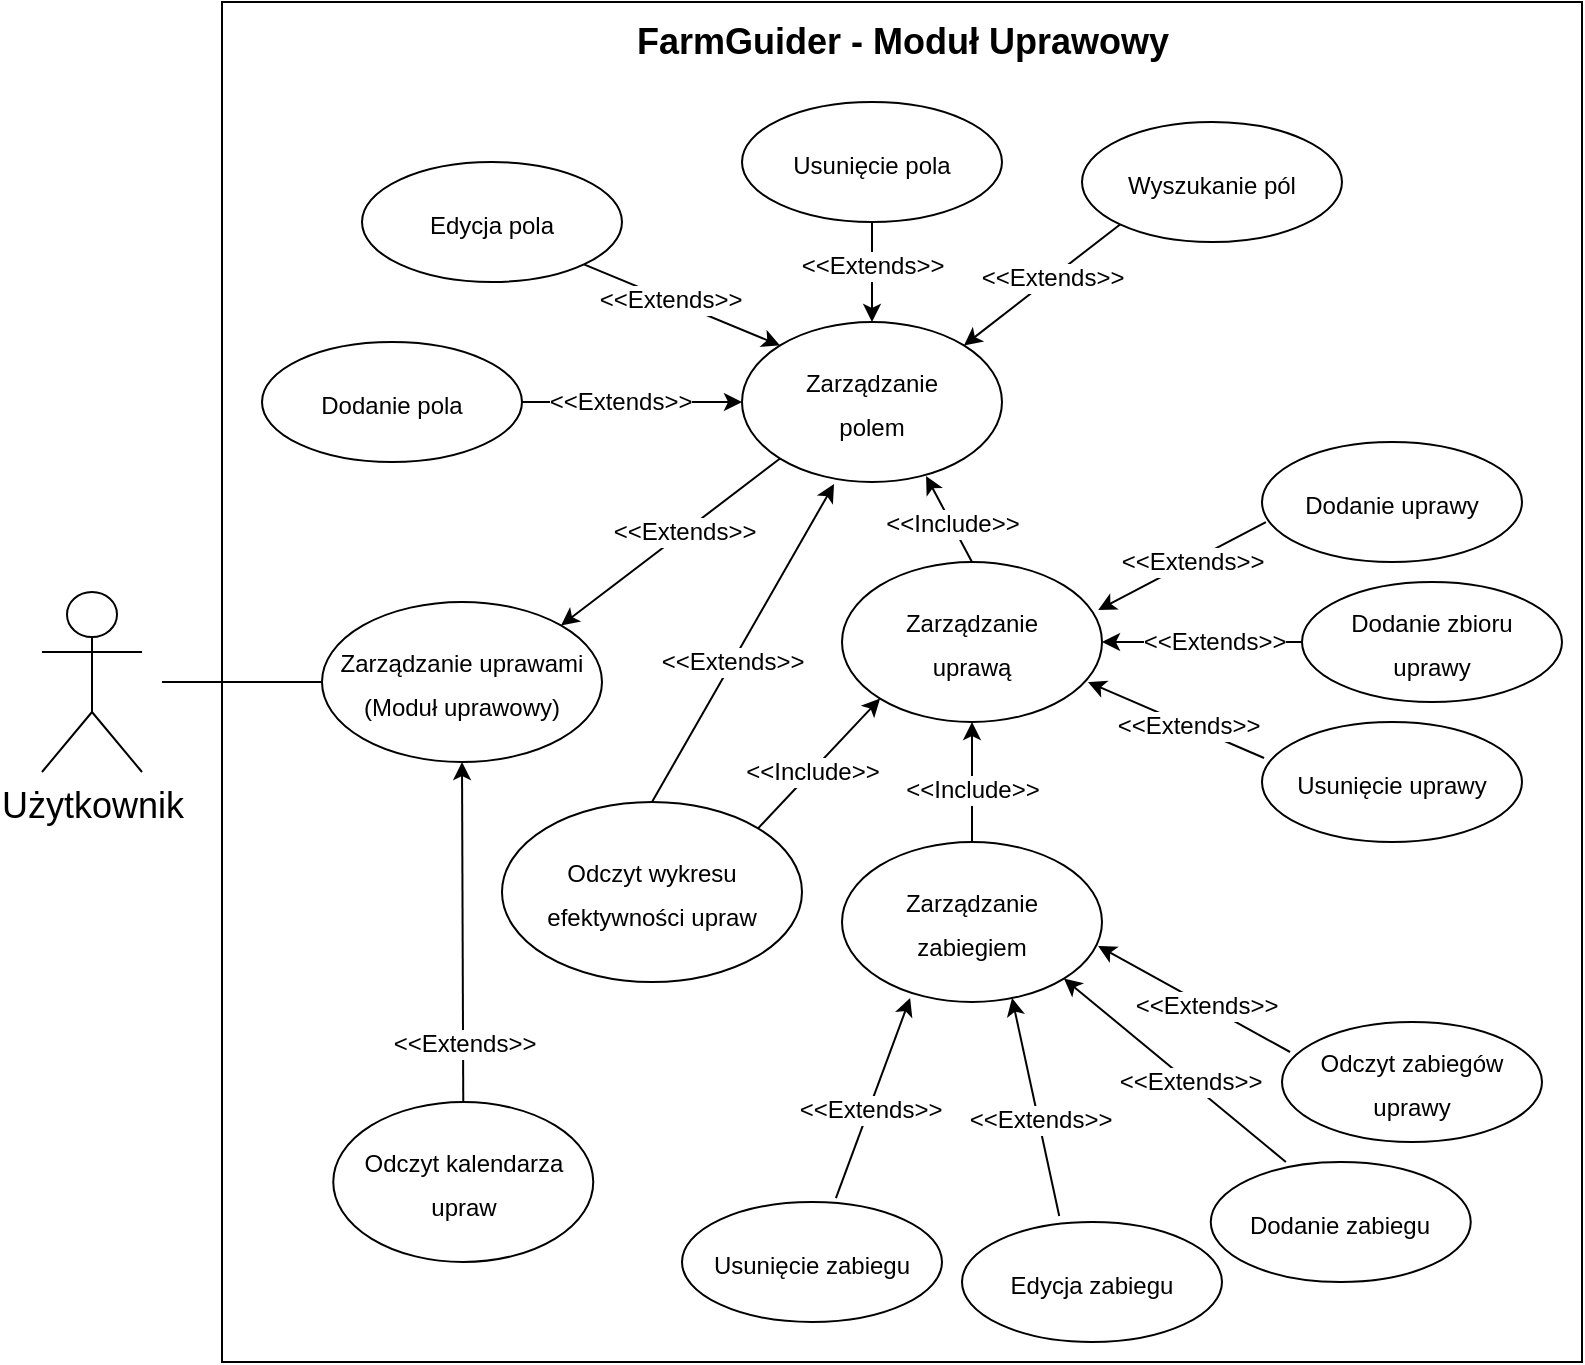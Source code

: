 <mxfile version="22.1.18" type="device">
  <diagram id="BC79CML7Z33H3tk79keH" name="Strona-1">
    <mxGraphModel dx="1434" dy="698" grid="1" gridSize="10" guides="1" tooltips="1" connect="1" arrows="1" fold="1" page="1" pageScale="1" pageWidth="827" pageHeight="1169" math="0" shadow="0">
      <root>
        <mxCell id="0" />
        <mxCell id="1" parent="0" />
        <mxCell id="yx_y9nf9KPECeYAKMQg5-1" value="" style="whiteSpace=wrap;html=1;aspect=fixed;" parent="1" vertex="1">
          <mxGeometry x="110" y="60" width="680" height="680" as="geometry" />
        </mxCell>
        <mxCell id="yx_y9nf9KPECeYAKMQg5-2" value="&lt;div style=&quot;font-size: 18px;&quot; align=&quot;center&quot;&gt;&lt;font style=&quot;font-size: 18px;&quot;&gt;&lt;b&gt;FarmGuider &lt;font style=&quot;font-size: 18px;&quot;&gt;- Moduł Uprawowy&lt;br&gt;&lt;/font&gt;&lt;/b&gt;&lt;/font&gt;&lt;/div&gt;" style="text;html=1;strokeColor=none;fillColor=none;spacing=5;spacingTop=-20;whiteSpace=wrap;overflow=hidden;rounded=0;align=center;" parent="1" vertex="1">
          <mxGeometry x="295.63" y="80" width="308.75" height="30" as="geometry" />
        </mxCell>
        <mxCell id="yx_y9nf9KPECeYAKMQg5-13" value="&lt;font style=&quot;font-size: 12px;&quot;&gt;Zarządzanie uprawami&lt;br&gt;&lt;/font&gt;&lt;font style=&quot;font-size: 12px;&quot;&gt;(Moduł uprawowy)&lt;/font&gt;" style="ellipse;whiteSpace=wrap;html=1;fontSize=18;" parent="1" vertex="1">
          <mxGeometry x="160" y="360" width="140" height="80" as="geometry" />
        </mxCell>
        <mxCell id="VzAytHsf84ptwid28OPW-6" value="Użytkownik" style="shape=umlActor;verticalLabelPosition=bottom;verticalAlign=top;html=1;outlineConnect=0;fontSize=18;" parent="1" vertex="1">
          <mxGeometry x="20" y="355" width="50" height="90" as="geometry" />
        </mxCell>
        <mxCell id="VzAytHsf84ptwid28OPW-16" style="edgeStyle=orthogonalEdgeStyle;rounded=0;orthogonalLoop=1;jettySize=auto;html=1;entryX=0;entryY=0.5;entryDx=0;entryDy=0;fontSize=12;endArrow=none;endFill=0;" parent="1" target="yx_y9nf9KPECeYAKMQg5-13" edge="1">
          <mxGeometry relative="1" as="geometry">
            <mxPoint x="80" y="400" as="sourcePoint" />
            <Array as="points">
              <mxPoint x="80" y="400" />
            </Array>
            <mxPoint x="610" y="270" as="targetPoint" />
          </mxGeometry>
        </mxCell>
        <mxCell id="VzAytHsf84ptwid28OPW-18" value="&lt;font style=&quot;font-size: 12px;&quot;&gt;Zarządzanie &lt;br&gt;polem&lt;br&gt;&lt;/font&gt;" style="ellipse;whiteSpace=wrap;html=1;fontSize=18;" parent="1" vertex="1">
          <mxGeometry x="370" y="220" width="130" height="80" as="geometry" />
        </mxCell>
        <mxCell id="VzAytHsf84ptwid28OPW-29" value="&lt;div&gt;&lt;font style=&quot;font-size: 12px;&quot;&gt;Dodanie pola&lt;/font&gt;&lt;/div&gt;" style="ellipse;whiteSpace=wrap;html=1;fontSize=18;" parent="1" vertex="1">
          <mxGeometry x="130" y="230" width="130" height="60" as="geometry" />
        </mxCell>
        <mxCell id="VzAytHsf84ptwid28OPW-38" value="" style="endArrow=classic;html=1;rounded=0;entryX=1;entryY=0;entryDx=0;entryDy=0;exitX=0;exitY=1;exitDx=0;exitDy=0;" parent="1" source="VzAytHsf84ptwid28OPW-18" target="yx_y9nf9KPECeYAKMQg5-13" edge="1">
          <mxGeometry width="50" height="50" relative="1" as="geometry">
            <mxPoint x="370" y="210" as="sourcePoint" />
            <mxPoint x="235" y="370" as="targetPoint" />
          </mxGeometry>
        </mxCell>
        <mxCell id="VzAytHsf84ptwid28OPW-39" value="&lt;font style=&quot;font-size: 12px;&quot;&gt;&amp;lt;&amp;lt;Extends&amp;gt;&amp;gt;&lt;/font&gt;" style="edgeLabel;html=1;align=center;verticalAlign=middle;resizable=0;points=[];rotation=0;" parent="VzAytHsf84ptwid28OPW-38" vertex="1" connectable="0">
          <mxGeometry x="-0.122" relative="1" as="geometry">
            <mxPoint as="offset" />
          </mxGeometry>
        </mxCell>
        <mxCell id="VzAytHsf84ptwid28OPW-84" value="&lt;font style=&quot;font-size: 12px;&quot;&gt;Zarządzanie &lt;br&gt;uprawą&lt;br&gt;&lt;/font&gt;" style="ellipse;whiteSpace=wrap;html=1;fontSize=18;" parent="1" vertex="1">
          <mxGeometry x="420" y="340" width="130" height="80" as="geometry" />
        </mxCell>
        <mxCell id="VzAytHsf84ptwid28OPW-85" value="&lt;font style=&quot;font-size: 12px;&quot;&gt;Zarządzanie &lt;br&gt;zabiegiem&lt;br&gt;&lt;/font&gt;" style="ellipse;whiteSpace=wrap;html=1;fontSize=18;" parent="1" vertex="1">
          <mxGeometry x="420" y="480" width="130" height="80" as="geometry" />
        </mxCell>
        <mxCell id="VzAytHsf84ptwid28OPW-87" value="&lt;font style=&quot;font-size: 12px;&quot;&gt;Odczyt kalendarza&lt;br&gt;upraw&lt;br&gt;&lt;/font&gt;" style="ellipse;whiteSpace=wrap;html=1;fontSize=18;" parent="1" vertex="1">
          <mxGeometry x="165.63" y="610" width="130" height="80" as="geometry" />
        </mxCell>
        <mxCell id="VzAytHsf84ptwid28OPW-88" value="" style="endArrow=classic;html=1;rounded=0;entryX=0.708;entryY=0.963;entryDx=0;entryDy=0;exitX=0.5;exitY=0;exitDx=0;exitDy=0;entryPerimeter=0;" parent="1" source="VzAytHsf84ptwid28OPW-84" target="VzAytHsf84ptwid28OPW-18" edge="1">
          <mxGeometry width="50" height="50" relative="1" as="geometry">
            <mxPoint x="269" y="289" as="sourcePoint" />
            <mxPoint x="242" y="371" as="targetPoint" />
          </mxGeometry>
        </mxCell>
        <mxCell id="VzAytHsf84ptwid28OPW-89" value="&lt;font style=&quot;font-size: 12px;&quot;&gt;&amp;lt;&amp;lt;Include&amp;gt;&amp;gt;&lt;/font&gt;" style="edgeLabel;html=1;align=center;verticalAlign=middle;resizable=0;points=[];rotation=0;" parent="VzAytHsf84ptwid28OPW-88" vertex="1" connectable="0">
          <mxGeometry x="-0.122" relative="1" as="geometry">
            <mxPoint as="offset" />
          </mxGeometry>
        </mxCell>
        <mxCell id="VzAytHsf84ptwid28OPW-90" value="" style="endArrow=classic;html=1;rounded=0;entryX=0.5;entryY=1;entryDx=0;entryDy=0;exitX=0.5;exitY=0;exitDx=0;exitDy=0;" parent="1" source="VzAytHsf84ptwid28OPW-85" target="VzAytHsf84ptwid28OPW-84" edge="1">
          <mxGeometry width="50" height="50" relative="1" as="geometry">
            <mxPoint x="380" y="340" as="sourcePoint" />
            <mxPoint x="281" y="382" as="targetPoint" />
          </mxGeometry>
        </mxCell>
        <mxCell id="VzAytHsf84ptwid28OPW-91" value="&lt;font style=&quot;font-size: 12px;&quot;&gt;&amp;lt;&amp;lt;Include&amp;gt;&amp;gt;&lt;/font&gt;" style="edgeLabel;html=1;align=center;verticalAlign=middle;resizable=0;points=[];rotation=0;" parent="VzAytHsf84ptwid28OPW-90" vertex="1" connectable="0">
          <mxGeometry x="-0.122" relative="1" as="geometry">
            <mxPoint as="offset" />
          </mxGeometry>
        </mxCell>
        <mxCell id="VzAytHsf84ptwid28OPW-92" value="" style="endArrow=classic;html=1;rounded=0;entryX=0.5;entryY=1;entryDx=0;entryDy=0;exitX=0.5;exitY=0;exitDx=0;exitDy=0;" parent="1" source="VzAytHsf84ptwid28OPW-87" target="yx_y9nf9KPECeYAKMQg5-13" edge="1">
          <mxGeometry width="50" height="50" relative="1" as="geometry">
            <mxPoint x="399" y="472" as="sourcePoint" />
            <mxPoint x="299" y="422" as="targetPoint" />
          </mxGeometry>
        </mxCell>
        <mxCell id="VzAytHsf84ptwid28OPW-93" value="&lt;font style=&quot;font-size: 12px;&quot;&gt;&amp;lt;&amp;lt;Extends&amp;gt;&amp;gt;&lt;/font&gt;" style="edgeLabel;html=1;align=center;verticalAlign=middle;resizable=0;points=[];rotation=0;" parent="VzAytHsf84ptwid28OPW-92" vertex="1" connectable="0">
          <mxGeometry x="-0.122" relative="1" as="geometry">
            <mxPoint y="45" as="offset" />
          </mxGeometry>
        </mxCell>
        <mxCell id="VzAytHsf84ptwid28OPW-94" value="&lt;div&gt;&lt;font style=&quot;font-size: 12px;&quot;&gt;Edycja pola&lt;/font&gt;&lt;/div&gt;" style="ellipse;whiteSpace=wrap;html=1;fontSize=18;" parent="1" vertex="1">
          <mxGeometry x="180" y="140" width="130" height="60" as="geometry" />
        </mxCell>
        <mxCell id="VzAytHsf84ptwid28OPW-95" value="&lt;div&gt;&lt;font style=&quot;font-size: 12px;&quot;&gt;Usunięcie pola&lt;/font&gt;&lt;/div&gt;" style="ellipse;whiteSpace=wrap;html=1;fontSize=18;" parent="1" vertex="1">
          <mxGeometry x="370" y="110" width="130" height="60" as="geometry" />
        </mxCell>
        <mxCell id="VzAytHsf84ptwid28OPW-96" value="&lt;div&gt;&lt;font style=&quot;font-size: 12px;&quot;&gt;Wyszukanie pól&lt;/font&gt;&lt;/div&gt;" style="ellipse;whiteSpace=wrap;html=1;fontSize=18;" parent="1" vertex="1">
          <mxGeometry x="540" y="120" width="130" height="60" as="geometry" />
        </mxCell>
        <mxCell id="VzAytHsf84ptwid28OPW-97" value="&lt;div&gt;&lt;font style=&quot;font-size: 12px;&quot;&gt;Odczyt wykresu efektywności upraw&lt;br&gt;&lt;/font&gt;&lt;/div&gt;" style="ellipse;whiteSpace=wrap;html=1;fontSize=18;" parent="1" vertex="1">
          <mxGeometry x="250" y="460" width="150" height="90" as="geometry" />
        </mxCell>
        <mxCell id="VzAytHsf84ptwid28OPW-98" value="&lt;div&gt;&lt;font style=&quot;font-size: 12px;&quot;&gt;Dodanie uprawy&lt;br&gt;&lt;/font&gt;&lt;/div&gt;" style="ellipse;whiteSpace=wrap;html=1;fontSize=18;" parent="1" vertex="1">
          <mxGeometry x="630" y="280" width="130" height="60" as="geometry" />
        </mxCell>
        <mxCell id="VzAytHsf84ptwid28OPW-99" value="&lt;div&gt;&lt;font style=&quot;font-size: 12px;&quot;&gt;Dodanie zbioru&lt;br&gt;uprawy&lt;br&gt;&lt;/font&gt;&lt;/div&gt;" style="ellipse;whiteSpace=wrap;html=1;fontSize=18;" parent="1" vertex="1">
          <mxGeometry x="650" y="350" width="130" height="60" as="geometry" />
        </mxCell>
        <mxCell id="VzAytHsf84ptwid28OPW-100" value="&lt;div&gt;&lt;font style=&quot;font-size: 12px;&quot;&gt;Usunięcie uprawy&lt;br&gt;&lt;/font&gt;&lt;/div&gt;" style="ellipse;whiteSpace=wrap;html=1;fontSize=18;" parent="1" vertex="1">
          <mxGeometry x="630" y="420" width="130" height="60" as="geometry" />
        </mxCell>
        <mxCell id="VzAytHsf84ptwid28OPW-101" value="&lt;div&gt;&lt;font style=&quot;font-size: 12px;&quot;&gt;Odczyt zabiegów uprawy&lt;br&gt;&lt;/font&gt;&lt;/div&gt;" style="ellipse;whiteSpace=wrap;html=1;fontSize=18;" parent="1" vertex="1">
          <mxGeometry x="640" y="570" width="130" height="60" as="geometry" />
        </mxCell>
        <mxCell id="VzAytHsf84ptwid28OPW-102" value="&lt;div&gt;&lt;font style=&quot;font-size: 12px;&quot;&gt;Dodanie zabiegu&lt;br&gt;&lt;/font&gt;&lt;/div&gt;" style="ellipse;whiteSpace=wrap;html=1;fontSize=18;" parent="1" vertex="1">
          <mxGeometry x="604.38" y="640" width="130" height="60" as="geometry" />
        </mxCell>
        <mxCell id="VzAytHsf84ptwid28OPW-103" value="&lt;div&gt;&lt;font style=&quot;font-size: 12px;&quot;&gt;Edycja zabiegu&lt;br&gt;&lt;/font&gt;&lt;/div&gt;" style="ellipse;whiteSpace=wrap;html=1;fontSize=18;" parent="1" vertex="1">
          <mxGeometry x="480" y="670" width="130" height="60" as="geometry" />
        </mxCell>
        <mxCell id="VzAytHsf84ptwid28OPW-104" value="&lt;div&gt;&lt;font style=&quot;font-size: 12px;&quot;&gt;Usunięcie zabiegu &lt;/font&gt;&lt;/div&gt;" style="ellipse;whiteSpace=wrap;html=1;fontSize=18;" parent="1" vertex="1">
          <mxGeometry x="340" y="660" width="130" height="60" as="geometry" />
        </mxCell>
        <mxCell id="VzAytHsf84ptwid28OPW-105" value="" style="endArrow=classic;html=1;rounded=0;entryX=0;entryY=0.5;entryDx=0;entryDy=0;" parent="1" target="VzAytHsf84ptwid28OPW-18" edge="1">
          <mxGeometry width="50" height="50" relative="1" as="geometry">
            <mxPoint x="260" y="260" as="sourcePoint" />
            <mxPoint x="242" y="371" as="targetPoint" />
          </mxGeometry>
        </mxCell>
        <mxCell id="VzAytHsf84ptwid28OPW-106" value="&lt;font style=&quot;font-size: 12px;&quot;&gt;&amp;lt;&amp;lt;Extends&amp;gt;&amp;gt;&lt;/font&gt;" style="edgeLabel;html=1;align=center;verticalAlign=middle;resizable=0;points=[];rotation=0;" parent="VzAytHsf84ptwid28OPW-105" vertex="1" connectable="0">
          <mxGeometry x="-0.122" relative="1" as="geometry">
            <mxPoint as="offset" />
          </mxGeometry>
        </mxCell>
        <mxCell id="VzAytHsf84ptwid28OPW-107" value="" style="endArrow=classic;html=1;rounded=0;entryX=0;entryY=0;entryDx=0;entryDy=0;exitX=1;exitY=1;exitDx=0;exitDy=0;" parent="1" source="VzAytHsf84ptwid28OPW-94" target="VzAytHsf84ptwid28OPW-18" edge="1">
          <mxGeometry width="50" height="50" relative="1" as="geometry">
            <mxPoint x="270" y="270" as="sourcePoint" />
            <mxPoint x="380" y="270" as="targetPoint" />
          </mxGeometry>
        </mxCell>
        <mxCell id="VzAytHsf84ptwid28OPW-108" value="&lt;font style=&quot;font-size: 12px;&quot;&gt;&amp;lt;&amp;lt;Extends&amp;gt;&amp;gt;&lt;/font&gt;" style="edgeLabel;html=1;align=center;verticalAlign=middle;resizable=0;points=[];rotation=0;" parent="VzAytHsf84ptwid28OPW-107" vertex="1" connectable="0">
          <mxGeometry x="-0.122" relative="1" as="geometry">
            <mxPoint as="offset" />
          </mxGeometry>
        </mxCell>
        <mxCell id="VzAytHsf84ptwid28OPW-109" value="" style="endArrow=classic;html=1;rounded=0;entryX=0.5;entryY=0;entryDx=0;entryDy=0;exitX=0.5;exitY=1;exitDx=0;exitDy=0;" parent="1" source="VzAytHsf84ptwid28OPW-95" target="VzAytHsf84ptwid28OPW-18" edge="1">
          <mxGeometry width="50" height="50" relative="1" as="geometry">
            <mxPoint x="301" y="201" as="sourcePoint" />
            <mxPoint x="399" y="242" as="targetPoint" />
          </mxGeometry>
        </mxCell>
        <mxCell id="VzAytHsf84ptwid28OPW-110" value="&lt;font style=&quot;font-size: 12px;&quot;&gt;&amp;lt;&amp;lt;Extends&amp;gt;&amp;gt;&lt;/font&gt;" style="edgeLabel;html=1;align=center;verticalAlign=middle;resizable=0;points=[];rotation=0;" parent="VzAytHsf84ptwid28OPW-109" vertex="1" connectable="0">
          <mxGeometry x="-0.122" relative="1" as="geometry">
            <mxPoint as="offset" />
          </mxGeometry>
        </mxCell>
        <mxCell id="VzAytHsf84ptwid28OPW-111" value="" style="endArrow=classic;html=1;rounded=0;entryX=1;entryY=0;entryDx=0;entryDy=0;exitX=0;exitY=1;exitDx=0;exitDy=0;" parent="1" source="VzAytHsf84ptwid28OPW-96" target="VzAytHsf84ptwid28OPW-18" edge="1">
          <mxGeometry width="50" height="50" relative="1" as="geometry">
            <mxPoint x="445" y="180" as="sourcePoint" />
            <mxPoint x="445" y="230" as="targetPoint" />
          </mxGeometry>
        </mxCell>
        <mxCell id="VzAytHsf84ptwid28OPW-112" value="&lt;font style=&quot;font-size: 12px;&quot;&gt;&amp;lt;&amp;lt;Extends&amp;gt;&amp;gt;&lt;/font&gt;" style="edgeLabel;html=1;align=center;verticalAlign=middle;resizable=0;points=[];rotation=0;" parent="VzAytHsf84ptwid28OPW-111" vertex="1" connectable="0">
          <mxGeometry x="-0.122" relative="1" as="geometry">
            <mxPoint as="offset" />
          </mxGeometry>
        </mxCell>
        <mxCell id="VzAytHsf84ptwid28OPW-113" value="" style="endArrow=classic;html=1;rounded=0;entryX=0.354;entryY=1.013;entryDx=0;entryDy=0;exitX=0.5;exitY=0;exitDx=0;exitDy=0;entryPerimeter=0;" parent="1" source="VzAytHsf84ptwid28OPW-97" target="VzAytHsf84ptwid28OPW-18" edge="1">
          <mxGeometry width="50" height="50" relative="1" as="geometry">
            <mxPoint x="569" y="181" as="sourcePoint" />
            <mxPoint x="491" y="242" as="targetPoint" />
          </mxGeometry>
        </mxCell>
        <mxCell id="VzAytHsf84ptwid28OPW-114" value="&lt;font style=&quot;font-size: 12px;&quot;&gt;&amp;lt;&amp;lt;Extends&amp;gt;&amp;gt;&lt;/font&gt;" style="edgeLabel;html=1;align=center;verticalAlign=middle;resizable=0;points=[];rotation=0;" parent="VzAytHsf84ptwid28OPW-113" vertex="1" connectable="0">
          <mxGeometry x="-0.122" relative="1" as="geometry">
            <mxPoint as="offset" />
          </mxGeometry>
        </mxCell>
        <mxCell id="VzAytHsf84ptwid28OPW-115" value="" style="endArrow=classic;html=1;rounded=0;entryX=0.985;entryY=0.3;entryDx=0;entryDy=0;exitX=0.015;exitY=0.667;exitDx=0;exitDy=0;entryPerimeter=0;exitPerimeter=0;" parent="1" source="VzAytHsf84ptwid28OPW-98" target="VzAytHsf84ptwid28OPW-84" edge="1">
          <mxGeometry width="50" height="50" relative="1" as="geometry">
            <mxPoint x="440" y="410" as="sourcePoint" />
            <mxPoint x="300" y="410" as="targetPoint" />
          </mxGeometry>
        </mxCell>
        <mxCell id="VzAytHsf84ptwid28OPW-116" value="&lt;font style=&quot;font-size: 12px;&quot;&gt;&amp;lt;&amp;lt;Extends&amp;gt;&amp;gt;&lt;/font&gt;" style="edgeLabel;html=1;align=center;verticalAlign=middle;resizable=0;points=[];rotation=0;" parent="VzAytHsf84ptwid28OPW-115" vertex="1" connectable="0">
          <mxGeometry x="-0.122" relative="1" as="geometry">
            <mxPoint as="offset" />
          </mxGeometry>
        </mxCell>
        <mxCell id="VzAytHsf84ptwid28OPW-117" value="" style="endArrow=classic;html=1;rounded=0;entryX=1;entryY=0.5;entryDx=0;entryDy=0;exitX=0;exitY=0.5;exitDx=0;exitDy=0;" parent="1" source="VzAytHsf84ptwid28OPW-99" target="VzAytHsf84ptwid28OPW-84" edge="1">
          <mxGeometry width="50" height="50" relative="1" as="geometry">
            <mxPoint x="652" y="360" as="sourcePoint" />
            <mxPoint x="568" y="394" as="targetPoint" />
          </mxGeometry>
        </mxCell>
        <mxCell id="VzAytHsf84ptwid28OPW-118" value="&lt;font style=&quot;font-size: 12px;&quot;&gt;&amp;lt;&amp;lt;Extends&amp;gt;&amp;gt;&lt;/font&gt;" style="edgeLabel;html=1;align=center;verticalAlign=middle;resizable=0;points=[];rotation=0;" parent="VzAytHsf84ptwid28OPW-117" vertex="1" connectable="0">
          <mxGeometry x="-0.122" relative="1" as="geometry">
            <mxPoint as="offset" />
          </mxGeometry>
        </mxCell>
        <mxCell id="VzAytHsf84ptwid28OPW-119" value="" style="endArrow=classic;html=1;rounded=0;entryX=0.946;entryY=0.75;entryDx=0;entryDy=0;exitX=0.008;exitY=0.3;exitDx=0;exitDy=0;entryPerimeter=0;exitPerimeter=0;" parent="1" source="VzAytHsf84ptwid28OPW-100" target="VzAytHsf84ptwid28OPW-84" edge="1">
          <mxGeometry width="50" height="50" relative="1" as="geometry">
            <mxPoint x="660" y="410" as="sourcePoint" />
            <mxPoint x="554" y="410" as="targetPoint" />
          </mxGeometry>
        </mxCell>
        <mxCell id="VzAytHsf84ptwid28OPW-120" value="&lt;font style=&quot;font-size: 12px;&quot;&gt;&amp;lt;&amp;lt;Extends&amp;gt;&amp;gt;&lt;/font&gt;" style="edgeLabel;html=1;align=center;verticalAlign=middle;resizable=0;points=[];rotation=0;" parent="VzAytHsf84ptwid28OPW-119" vertex="1" connectable="0">
          <mxGeometry x="-0.122" relative="1" as="geometry">
            <mxPoint as="offset" />
          </mxGeometry>
        </mxCell>
        <mxCell id="VzAytHsf84ptwid28OPW-121" value="" style="endArrow=classic;html=1;rounded=0;entryX=0.985;entryY=0.65;entryDx=0;entryDy=0;exitX=0.031;exitY=0.25;exitDx=0;exitDy=0;exitPerimeter=0;entryPerimeter=0;" parent="1" source="VzAytHsf84ptwid28OPW-101" target="VzAytHsf84ptwid28OPW-85" edge="1">
          <mxGeometry width="50" height="50" relative="1" as="geometry">
            <mxPoint x="641" y="468" as="sourcePoint" />
            <mxPoint x="547" y="430" as="targetPoint" />
          </mxGeometry>
        </mxCell>
        <mxCell id="VzAytHsf84ptwid28OPW-122" value="&lt;font style=&quot;font-size: 12px;&quot;&gt;&amp;lt;&amp;lt;Extends&amp;gt;&amp;gt;&lt;/font&gt;" style="edgeLabel;html=1;align=center;verticalAlign=middle;resizable=0;points=[];rotation=0;" parent="VzAytHsf84ptwid28OPW-121" vertex="1" connectable="0">
          <mxGeometry x="-0.122" relative="1" as="geometry">
            <mxPoint as="offset" />
          </mxGeometry>
        </mxCell>
        <mxCell id="VzAytHsf84ptwid28OPW-123" value="" style="endArrow=classic;html=1;rounded=0;entryX=1;entryY=1;entryDx=0;entryDy=0;exitX=0.289;exitY=0;exitDx=0;exitDy=0;exitPerimeter=0;" parent="1" source="VzAytHsf84ptwid28OPW-102" target="VzAytHsf84ptwid28OPW-85" edge="1">
          <mxGeometry width="50" height="50" relative="1" as="geometry">
            <mxPoint x="654" y="595" as="sourcePoint" />
            <mxPoint x="538" y="562" as="targetPoint" />
          </mxGeometry>
        </mxCell>
        <mxCell id="VzAytHsf84ptwid28OPW-124" value="&lt;font style=&quot;font-size: 12px;&quot;&gt;&amp;lt;&amp;lt;Extends&amp;gt;&amp;gt;&lt;/font&gt;" style="edgeLabel;html=1;align=center;verticalAlign=middle;resizable=0;points=[];rotation=0;" parent="VzAytHsf84ptwid28OPW-123" vertex="1" connectable="0">
          <mxGeometry x="-0.122" relative="1" as="geometry">
            <mxPoint as="offset" />
          </mxGeometry>
        </mxCell>
        <mxCell id="VzAytHsf84ptwid28OPW-125" value="" style="endArrow=classic;html=1;rounded=0;entryX=0.654;entryY=0.975;entryDx=0;entryDy=0;exitX=0.374;exitY=-0.05;exitDx=0;exitDy=0;exitPerimeter=0;entryPerimeter=0;" parent="1" source="VzAytHsf84ptwid28OPW-103" target="VzAytHsf84ptwid28OPW-85" edge="1">
          <mxGeometry width="50" height="50" relative="1" as="geometry">
            <mxPoint x="652" y="650" as="sourcePoint" />
            <mxPoint x="521" y="578" as="targetPoint" />
          </mxGeometry>
        </mxCell>
        <mxCell id="VzAytHsf84ptwid28OPW-126" value="&lt;font style=&quot;font-size: 12px;&quot;&gt;&amp;lt;&amp;lt;Extends&amp;gt;&amp;gt;&lt;/font&gt;" style="edgeLabel;html=1;align=center;verticalAlign=middle;resizable=0;points=[];rotation=0;" parent="VzAytHsf84ptwid28OPW-125" vertex="1" connectable="0">
          <mxGeometry x="-0.122" relative="1" as="geometry">
            <mxPoint as="offset" />
          </mxGeometry>
        </mxCell>
        <mxCell id="VzAytHsf84ptwid28OPW-127" value="" style="endArrow=classic;html=1;rounded=0;entryX=0.262;entryY=0.975;entryDx=0;entryDy=0;exitX=0.592;exitY=-0.033;exitDx=0;exitDy=0;entryPerimeter=0;exitPerimeter=0;" parent="1" source="VzAytHsf84ptwid28OPW-104" target="VzAytHsf84ptwid28OPW-85" edge="1">
          <mxGeometry width="50" height="50" relative="1" as="geometry">
            <mxPoint x="539" y="677" as="sourcePoint" />
            <mxPoint x="495" y="588" as="targetPoint" />
          </mxGeometry>
        </mxCell>
        <mxCell id="VzAytHsf84ptwid28OPW-128" value="&lt;font style=&quot;font-size: 12px;&quot;&gt;&amp;lt;&amp;lt;Extends&amp;gt;&amp;gt;&lt;/font&gt;" style="edgeLabel;html=1;align=center;verticalAlign=middle;resizable=0;points=[];rotation=0;" parent="VzAytHsf84ptwid28OPW-127" vertex="1" connectable="0">
          <mxGeometry x="-0.122" relative="1" as="geometry">
            <mxPoint as="offset" />
          </mxGeometry>
        </mxCell>
        <mxCell id="_wD3rK-EPYVlkTO_7S9Q-1" value="" style="endArrow=classic;html=1;rounded=0;entryX=0;entryY=1;entryDx=0;entryDy=0;exitX=1;exitY=0;exitDx=0;exitDy=0;" edge="1" parent="1" source="VzAytHsf84ptwid28OPW-97" target="VzAytHsf84ptwid28OPW-84">
          <mxGeometry width="50" height="50" relative="1" as="geometry">
            <mxPoint x="335" y="470" as="sourcePoint" />
            <mxPoint x="426" y="311" as="targetPoint" />
          </mxGeometry>
        </mxCell>
        <mxCell id="_wD3rK-EPYVlkTO_7S9Q-2" value="&lt;font style=&quot;font-size: 12px;&quot;&gt;&amp;lt;&amp;lt;Include&amp;gt;&amp;gt;&lt;/font&gt;" style="edgeLabel;html=1;align=center;verticalAlign=middle;resizable=0;points=[];rotation=0;" vertex="1" connectable="0" parent="_wD3rK-EPYVlkTO_7S9Q-1">
          <mxGeometry x="-0.122" relative="1" as="geometry">
            <mxPoint as="offset" />
          </mxGeometry>
        </mxCell>
      </root>
    </mxGraphModel>
  </diagram>
</mxfile>
